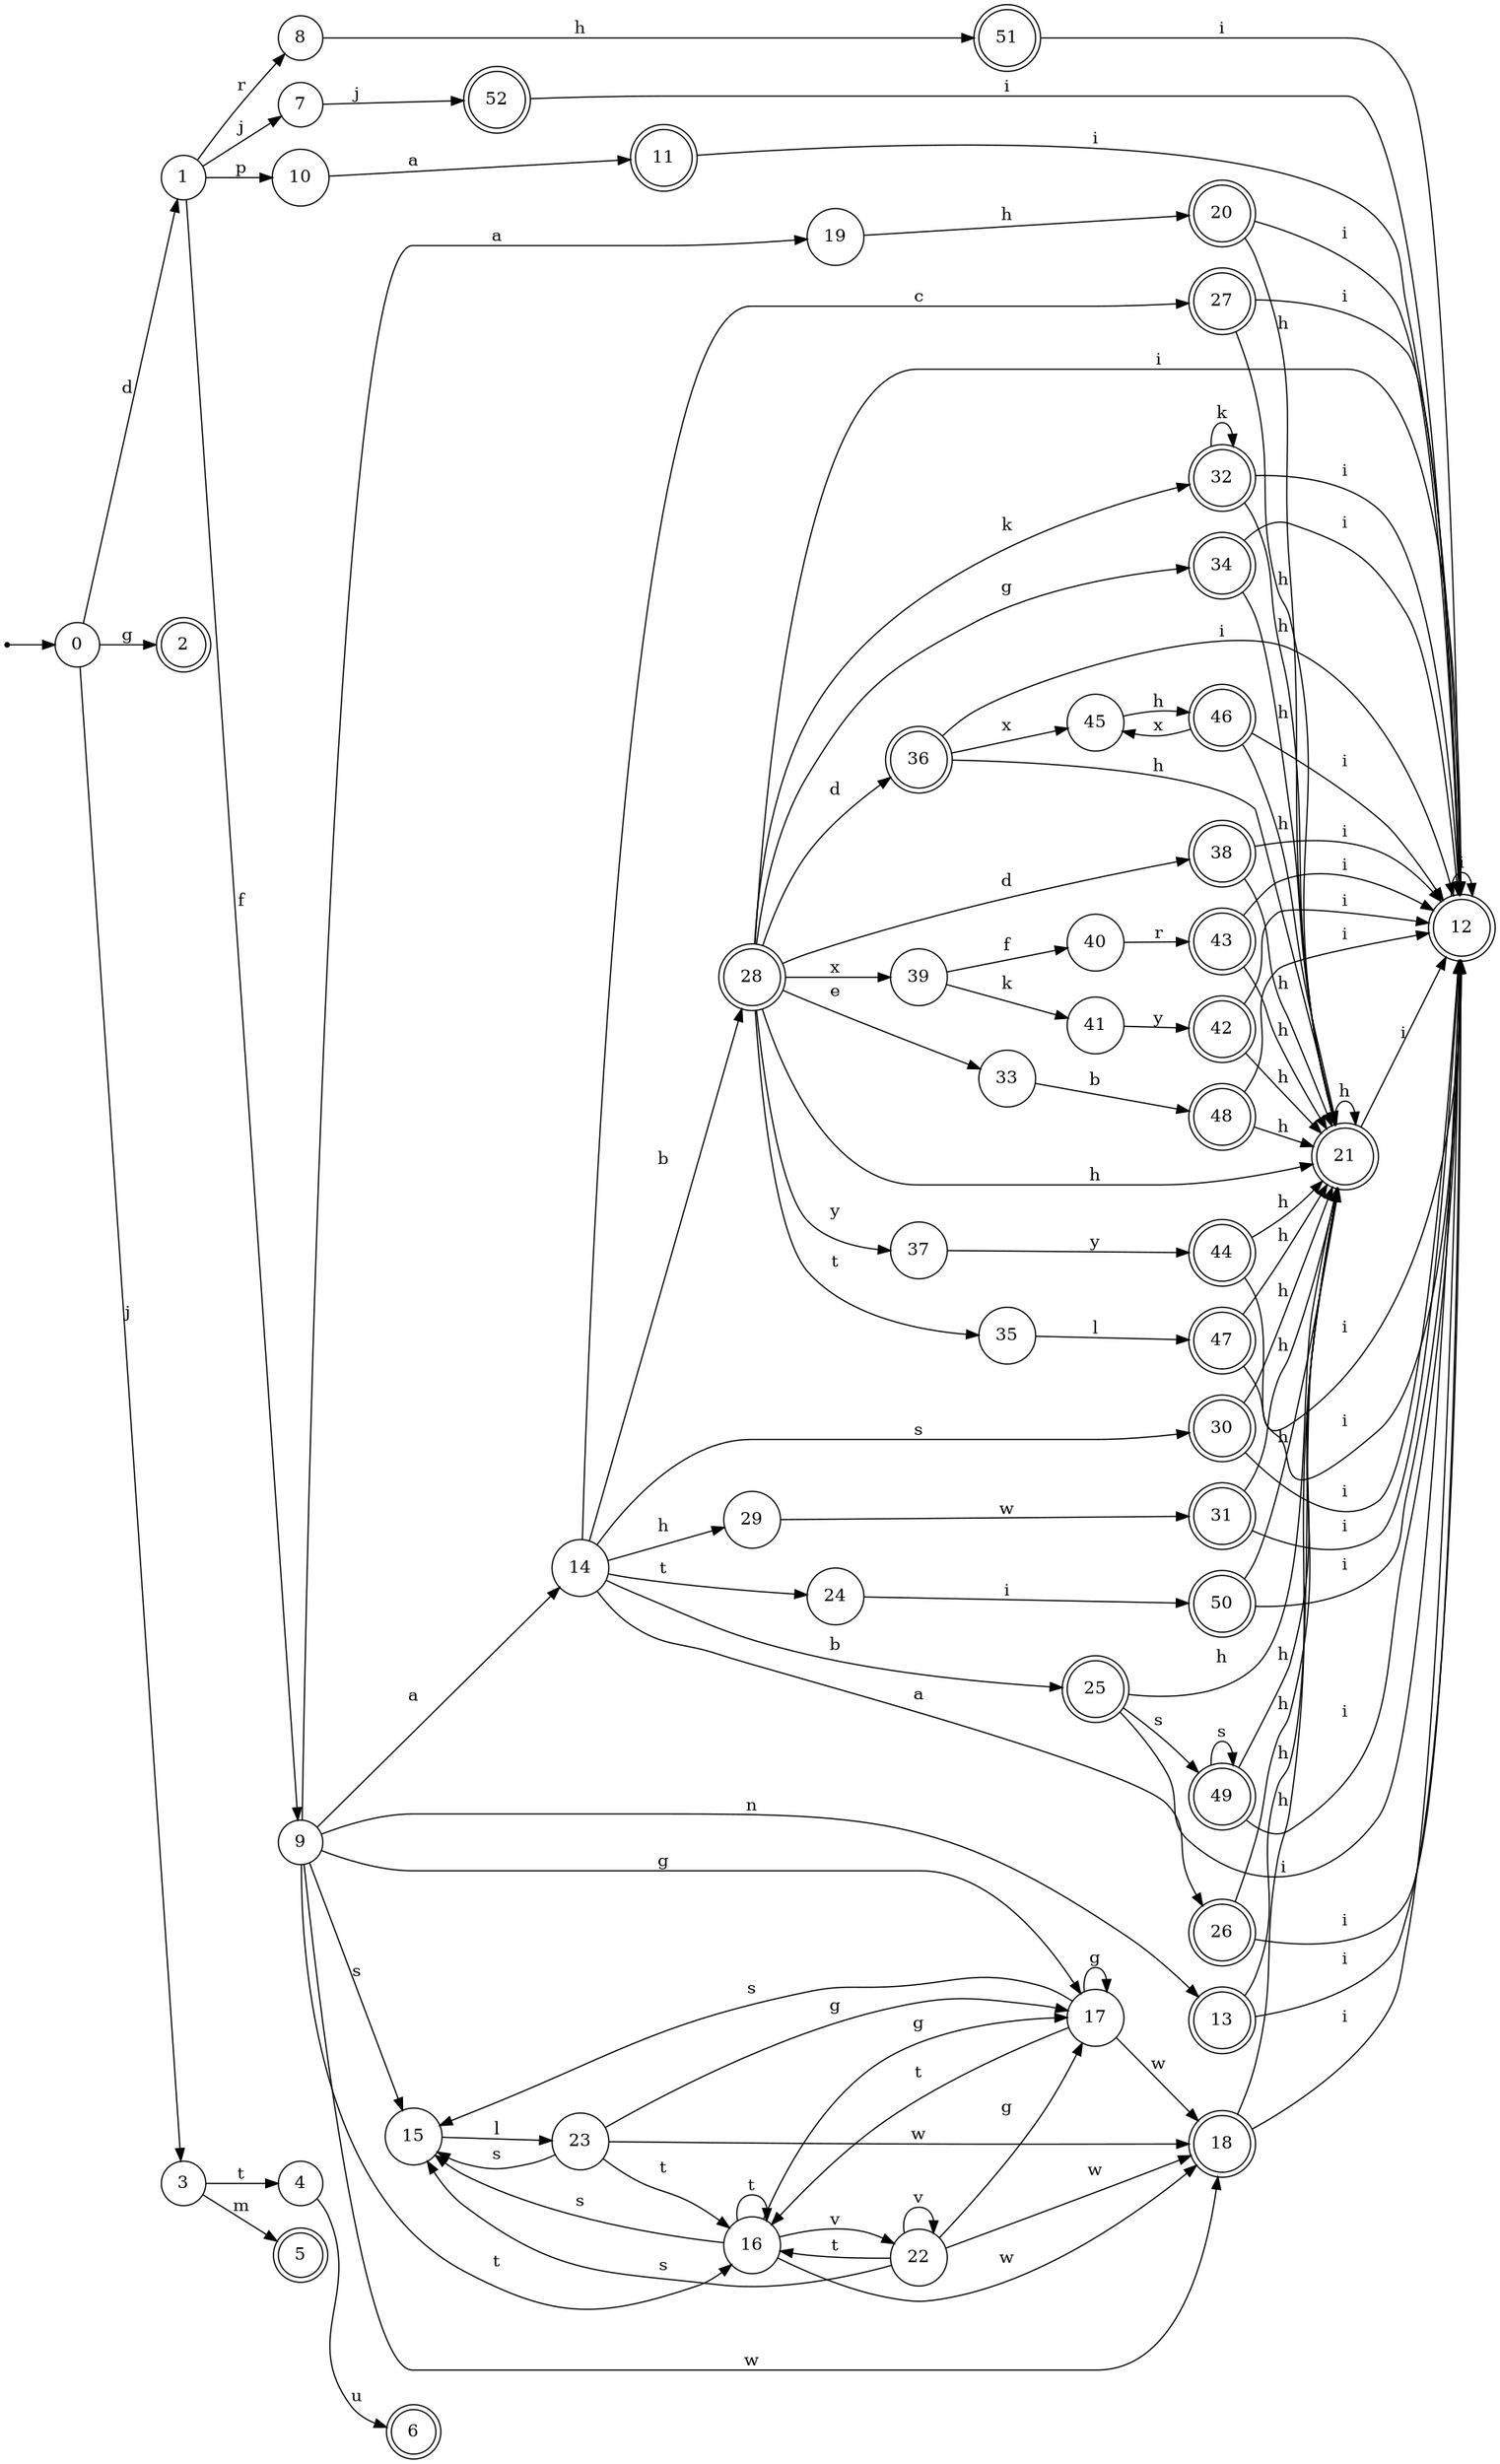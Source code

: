 digraph finite_state_machine {
rankdir=LR;
size="20,20";
node [shape = point]; "dummy0"
node [shape = circle]; "0";
"dummy0" -> "0";
node [shape = circle]; "1";
node [shape = doublecircle]; "2";node [shape = circle]; "3";
node [shape = circle]; "4";
node [shape = doublecircle]; "5";node [shape = doublecircle]; "6";node [shape = circle]; "7";
node [shape = circle]; "8";
node [shape = circle]; "9";
node [shape = circle]; "10";
node [shape = doublecircle]; "11";node [shape = doublecircle]; "12";node [shape = doublecircle]; "13";node [shape = circle]; "14";
node [shape = circle]; "15";
node [shape = circle]; "16";
node [shape = circle]; "17";
node [shape = doublecircle]; "18";node [shape = circle]; "19";
node [shape = doublecircle]; "20";node [shape = doublecircle]; "21";node [shape = circle]; "22";
node [shape = circle]; "23";
node [shape = circle]; "24";
node [shape = doublecircle]; "25";node [shape = doublecircle]; "26";node [shape = doublecircle]; "27";node [shape = doublecircle]; "28";node [shape = circle]; "29";
node [shape = doublecircle]; "30";node [shape = doublecircle]; "31";node [shape = doublecircle]; "32";node [shape = circle]; "33";
node [shape = doublecircle]; "34";node [shape = circle]; "35";
node [shape = doublecircle]; "36";node [shape = circle]; "37";
node [shape = doublecircle]; "38";node [shape = circle]; "39";
node [shape = circle]; "40";
node [shape = circle]; "41";
node [shape = doublecircle]; "42";node [shape = doublecircle]; "43";node [shape = doublecircle]; "44";node [shape = circle]; "45";
node [shape = doublecircle]; "46";node [shape = doublecircle]; "47";node [shape = doublecircle]; "48";node [shape = doublecircle]; "49";node [shape = doublecircle]; "50";node [shape = doublecircle]; "51";node [shape = doublecircle]; "52";"0" -> "1" [label = "d"];
 "0" -> "2" [label = "g"];
 "0" -> "3" [label = "j"];
 "3" -> "4" [label = "t"];
 "3" -> "5" [label = "m"];
 "4" -> "6" [label = "u"];
 "1" -> "7" [label = "j"];
 "1" -> "8" [label = "r"];
 "1" -> "9" [label = "f"];
 "1" -> "10" [label = "p"];
 "10" -> "11" [label = "a"];
 "11" -> "12" [label = "i"];
 "12" -> "12" [label = "i"];
 "9" -> "13" [label = "n"];
 "9" -> "19" [label = "a"];
 "9" -> "14" [label = "a"];
 "9" -> "15" [label = "s"];
 "9" -> "16" [label = "t"];
 "9" -> "17" [label = "g"];
 "9" -> "18" [label = "w"];
 "19" -> "20" [label = "h"];
 "20" -> "21" [label = "h"];
 "20" -> "12" [label = "i"];
 "21" -> "21" [label = "h"];
 "21" -> "12" [label = "i"];
 "18" -> "21" [label = "h"];
 "18" -> "12" [label = "i"];
 "17" -> "17" [label = "g"];
 "17" -> "15" [label = "s"];
 "17" -> "16" [label = "t"];
 "17" -> "18" [label = "w"];
 "16" -> "16" [label = "t"];
 "16" -> "22" [label = "v"];
 "16" -> "15" [label = "s"];
 "16" -> "17" [label = "g"];
 "16" -> "18" [label = "w"];
 "22" -> "22" [label = "v"];
 "22" -> "16" [label = "t"];
 "22" -> "15" [label = "s"];
 "22" -> "17" [label = "g"];
 "22" -> "18" [label = "w"];
 "15" -> "23" [label = "l"];
 "23" -> "15" [label = "s"];
 "23" -> "16" [label = "t"];
 "23" -> "17" [label = "g"];
 "23" -> "18" [label = "w"];
 "14" -> "24" [label = "t"];
 "14" -> "25" [label = "b"];
 "14" -> "28" [label = "b"];
 "14" -> "26" [label = "a"];
 "14" -> "27" [label = "c"];
 "14" -> "29" [label = "h"];
 "14" -> "30" [label = "s"];
 "30" -> "21" [label = "h"];
 "30" -> "12" [label = "i"];
 "29" -> "31" [label = "w"];
 "31" -> "21" [label = "h"];
 "31" -> "12" [label = "i"];
 "28" -> "32" [label = "k"];
 "28" -> "33" [label = "e"];
 "28" -> "34" [label = "g"];
 "28" -> "35" [label = "t"];
 "28" -> "36" [label = "d"];
 "28" -> "38" [label = "d"];
 "28" -> "37" [label = "y"];
 "28" -> "39" [label = "x"];
 "28" -> "21" [label = "h"];
 "28" -> "12" [label = "i"];
 "39" -> "40" [label = "f"];
 "39" -> "41" [label = "k"];
 "41" -> "42" [label = "y"];
 "42" -> "21" [label = "h"];
 "42" -> "12" [label = "i"];
 "40" -> "43" [label = "r"];
 "43" -> "21" [label = "h"];
 "43" -> "12" [label = "i"];
 "38" -> "21" [label = "h"];
 "38" -> "12" [label = "i"];
 "37" -> "44" [label = "y"];
 "44" -> "21" [label = "h"];
 "44" -> "12" [label = "i"];
 "36" -> "45" [label = "x"];
 "36" -> "21" [label = "h"];
 "36" -> "12" [label = "i"];
 "45" -> "46" [label = "h"];
 "46" -> "45" [label = "x"];
 "46" -> "21" [label = "h"];
 "46" -> "12" [label = "i"];
 "35" -> "47" [label = "l"];
 "47" -> "21" [label = "h"];
 "47" -> "12" [label = "i"];
 "34" -> "21" [label = "h"];
 "34" -> "12" [label = "i"];
 "33" -> "48" [label = "b"];
 "48" -> "21" [label = "h"];
 "48" -> "12" [label = "i"];
 "32" -> "32" [label = "k"];
 "32" -> "21" [label = "h"];
 "32" -> "12" [label = "i"];
 "27" -> "21" [label = "h"];
 "27" -> "12" [label = "i"];
 "26" -> "21" [label = "h"];
 "26" -> "12" [label = "i"];
 "25" -> "49" [label = "s"];
 "25" -> "21" [label = "h"];
 "25" -> "12" [label = "i"];
 "49" -> "49" [label = "s"];
 "49" -> "21" [label = "h"];
 "49" -> "12" [label = "i"];
 "24" -> "50" [label = "i"];
 "50" -> "21" [label = "h"];
 "50" -> "12" [label = "i"];
 "13" -> "21" [label = "h"];
 "13" -> "12" [label = "i"];
 "8" -> "51" [label = "h"];
 "51" -> "12" [label = "i"];
 "7" -> "52" [label = "j"];
 "52" -> "12" [label = "i"];
 }
